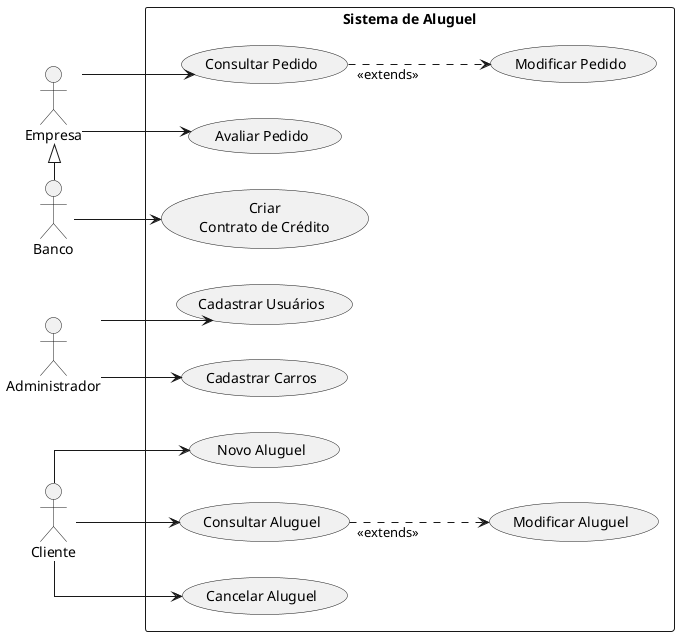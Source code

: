 @startuml
left to right direction
skinparam linetype ortho

actor "Administrador" as admin
actor "Cliente" as cliente
actor "Empresa" as empresa
actor "Banco" as banco

rectangle "Sistema de Aluguel" {
    usecase "Cadastrar Usuários" as uc0
    usecase "Cadastrar Carros" as uc1
    usecase "Novo Aluguel" as uc2
    usecase "Consultar Aluguel" as uc3
    usecase "Modificar Aluguel" as uc4
    usecase "Cancelar Aluguel" as uc5

    usecase "Consultar Pedido" as uc6
    usecase "Modificar Pedido" as uc7
    usecase "Avaliar Pedido" as uc8
    usecase "Criar\nContrato de Crédito" as uc9

}

banco -left-|> empresa
banco -> uc9

admin --> uc0
admin --> uc1

cliente --> uc2
cliente --> uc3
cliente --> uc5
uc3 ...> uc4 :<<extends>>

empresa --> uc6
empresa --> uc8
uc6 ...> uc7 :<<extends>>

@enduml
